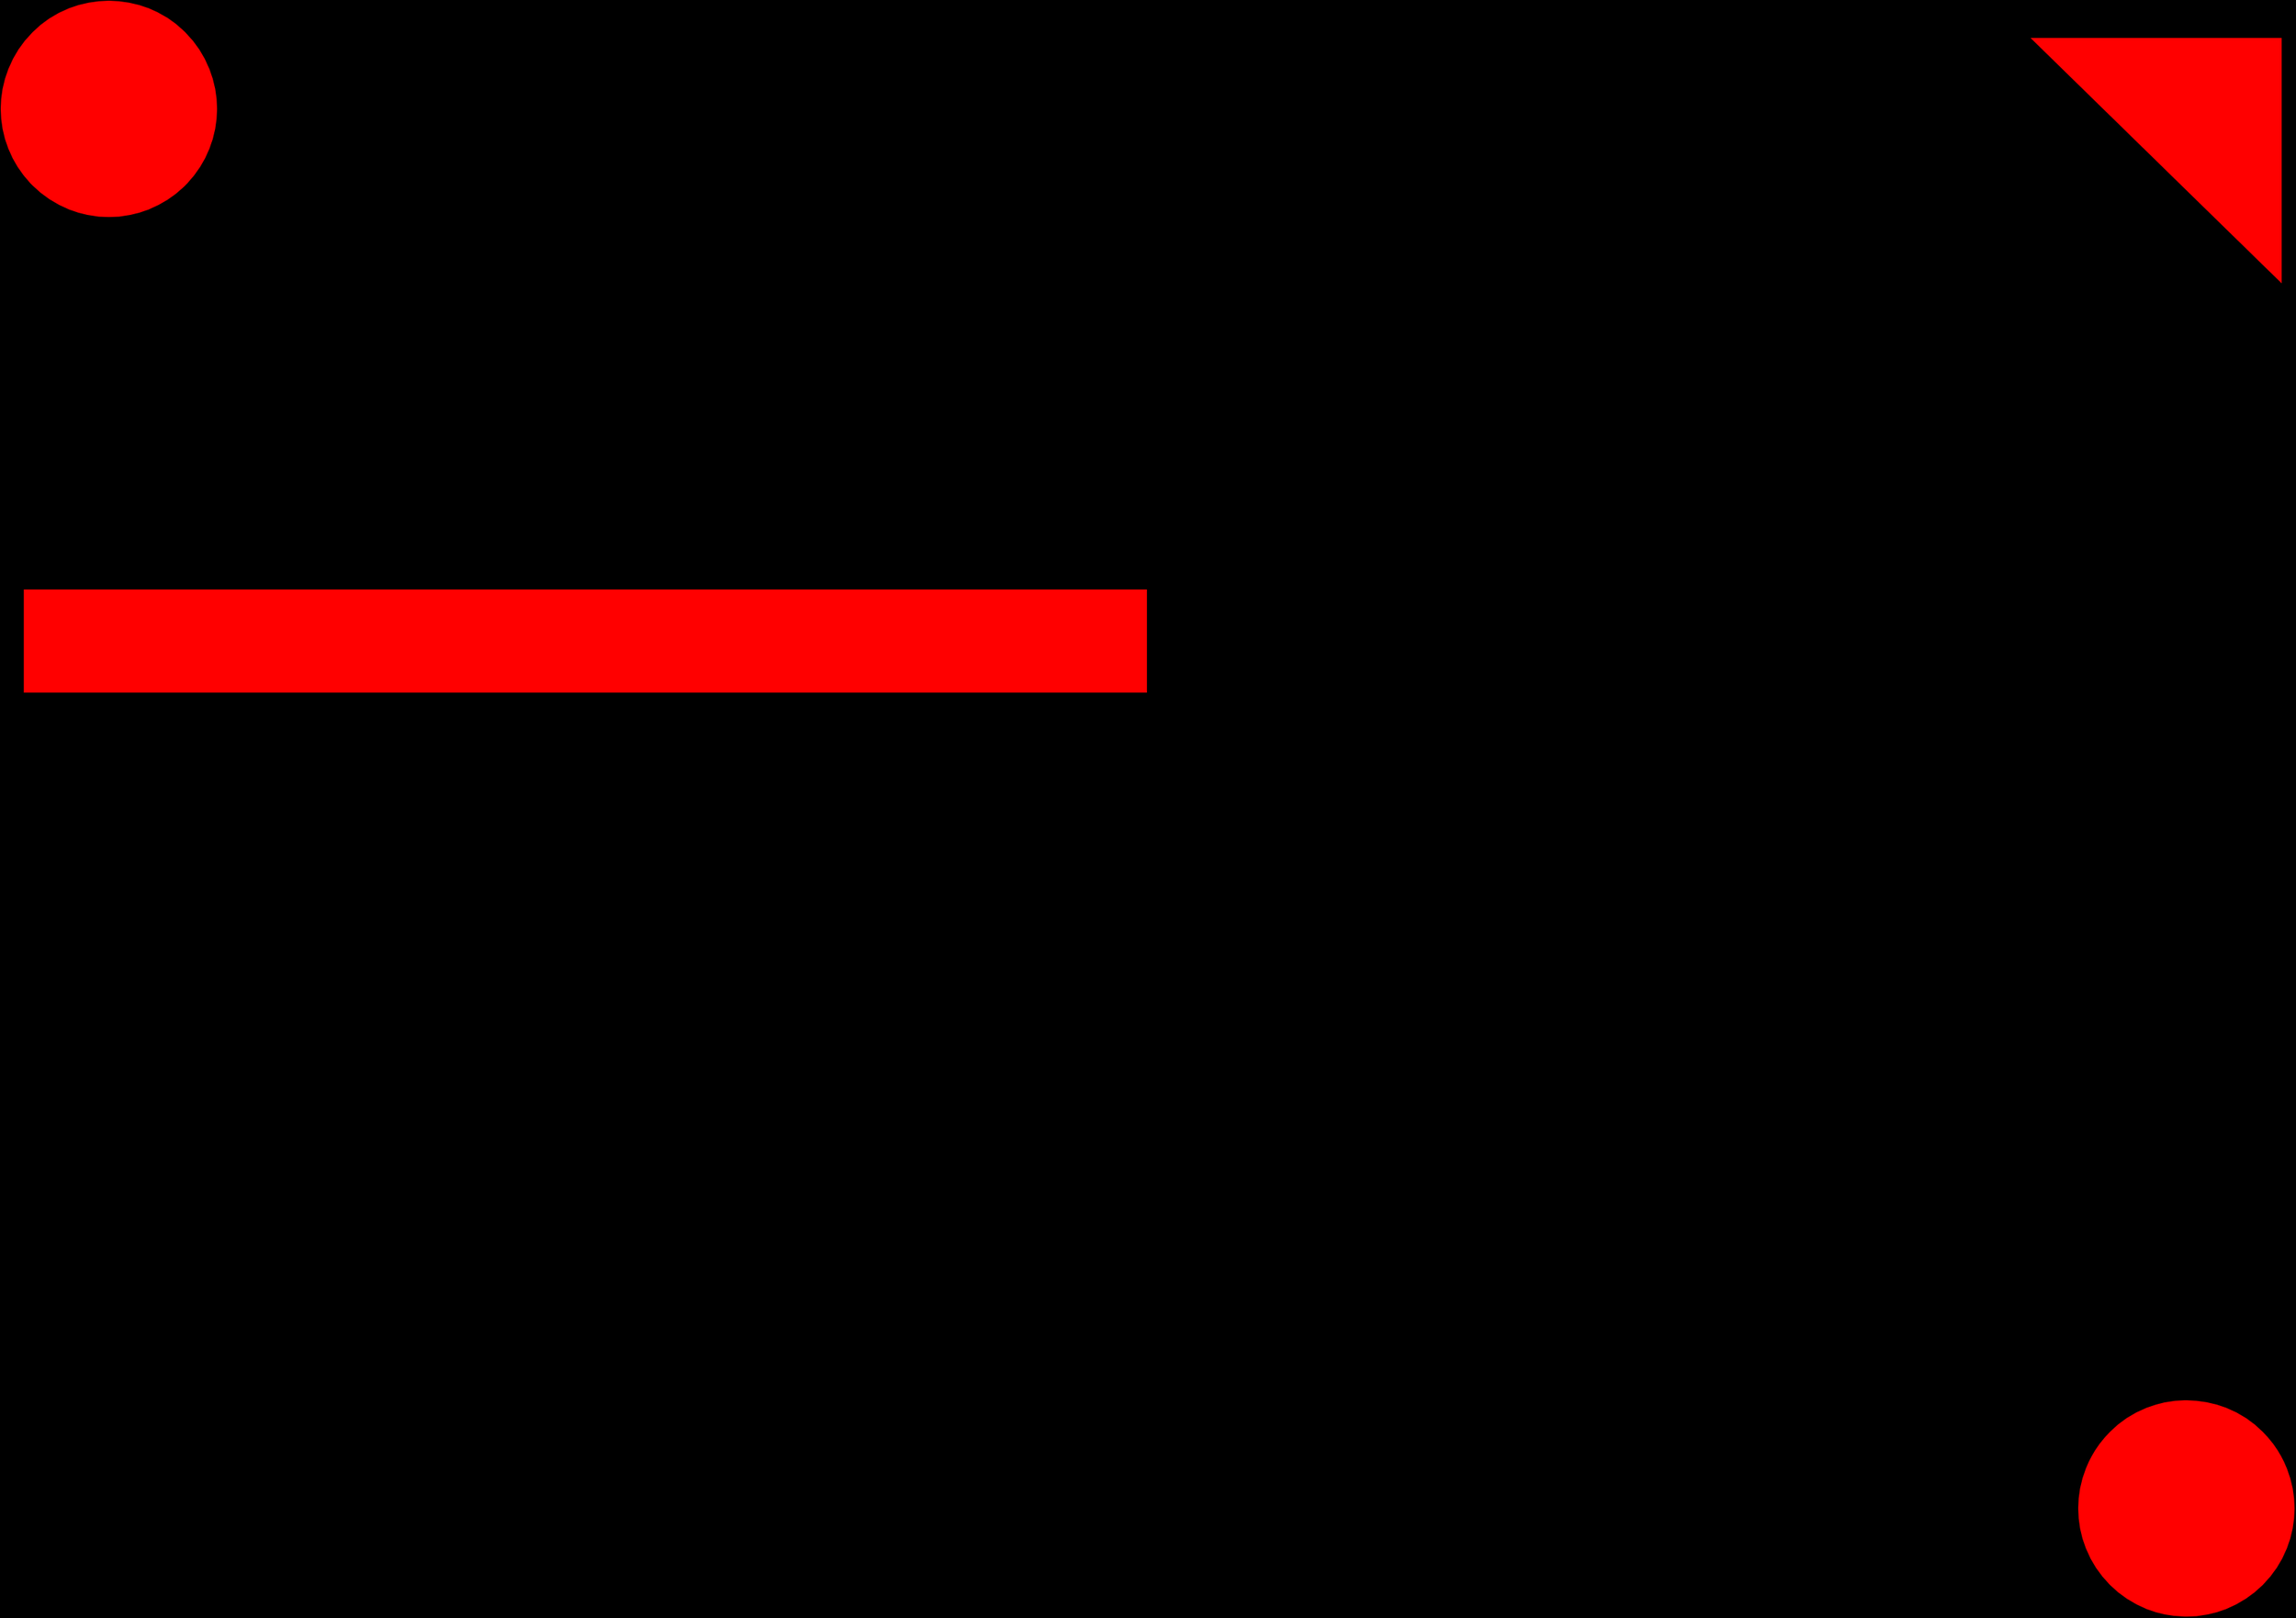 <mxfile version="24.8.6">
  <diagram name="Page-1" id="-5a_yTGB8BfFHetPTBox">
    <mxGraphModel dx="3700" dy="2105" grid="0" gridSize="10" guides="1" tooltips="1" connect="1" arrows="1" fold="1" page="1" pageScale="1" pageWidth="1654" pageHeight="1169" background="#000000" math="0" shadow="0">
      <root>
        <mxCell id="0" />
        <mxCell id="1" parent="0" />
        <mxCell id="PgtVWtilIE-5q3GnIlGc-2" value="" style="ellipse;whiteSpace=wrap;html=1;aspect=fixed;fillColor=#ff0000;strokeColor=#ff0000;" parent="1" vertex="1">
          <mxGeometry x="1470" y="992" width="150" height="150" as="geometry" />
        </mxCell>
        <mxCell id="bAGUh_GjZapJnkl1ijTH-1" value="" style="rounded=0;whiteSpace=wrap;html=1;rotation=0;fillColor=#ff0000;" vertex="1" parent="1">
          <mxGeometry x="35.12" y="425" width="784.88" height="73" as="geometry" />
        </mxCell>
        <mxCell id="bAGUh_GjZapJnkl1ijTH-9" value="" style="ellipse;whiteSpace=wrap;html=1;aspect=fixed;fillColor=#ff0000;strokeColor=#ff0000;" vertex="1" parent="1">
          <mxGeometry x="20" y="15" width="150" height="150" as="geometry" />
        </mxCell>
        <mxCell id="bAGUh_GjZapJnkl1ijTH-10" value="" style="verticalLabelPosition=bottom;verticalAlign=top;html=1;shape=mxgraph.basic.orthogonal_triangle;fillColor=#FF0000;rotation=0;direction=south;flipV=0;flipH=1;" vertex="1" parent="1">
          <mxGeometry x="1435" y="40" width="177" height="173" as="geometry" />
        </mxCell>
      </root>
    </mxGraphModel>
  </diagram>
</mxfile>
